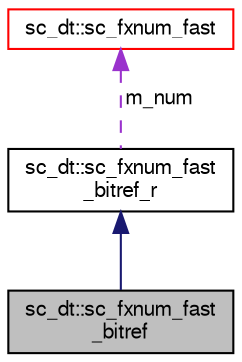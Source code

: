 digraph "sc_dt::sc_fxnum_fast_bitref"
{
  edge [fontname="FreeSans",fontsize="10",labelfontname="FreeSans",labelfontsize="10"];
  node [fontname="FreeSans",fontsize="10",shape=record];
  Node2 [label="sc_dt::sc_fxnum_fast\l_bitref",height=0.2,width=0.4,color="black", fillcolor="grey75", style="filled", fontcolor="black"];
  Node3 -> Node2 [dir="back",color="midnightblue",fontsize="10",style="solid",fontname="FreeSans"];
  Node3 [label="sc_dt::sc_fxnum_fast\l_bitref_r",height=0.2,width=0.4,color="black", fillcolor="white", style="filled",URL="$a01536.html"];
  Node4 -> Node3 [dir="back",color="darkorchid3",fontsize="10",style="dashed",label=" m_num" ,fontname="FreeSans"];
  Node4 [label="sc_dt::sc_fxnum_fast",height=0.2,width=0.4,color="red", fillcolor="white", style="filled",URL="$a01564.html"];
}
